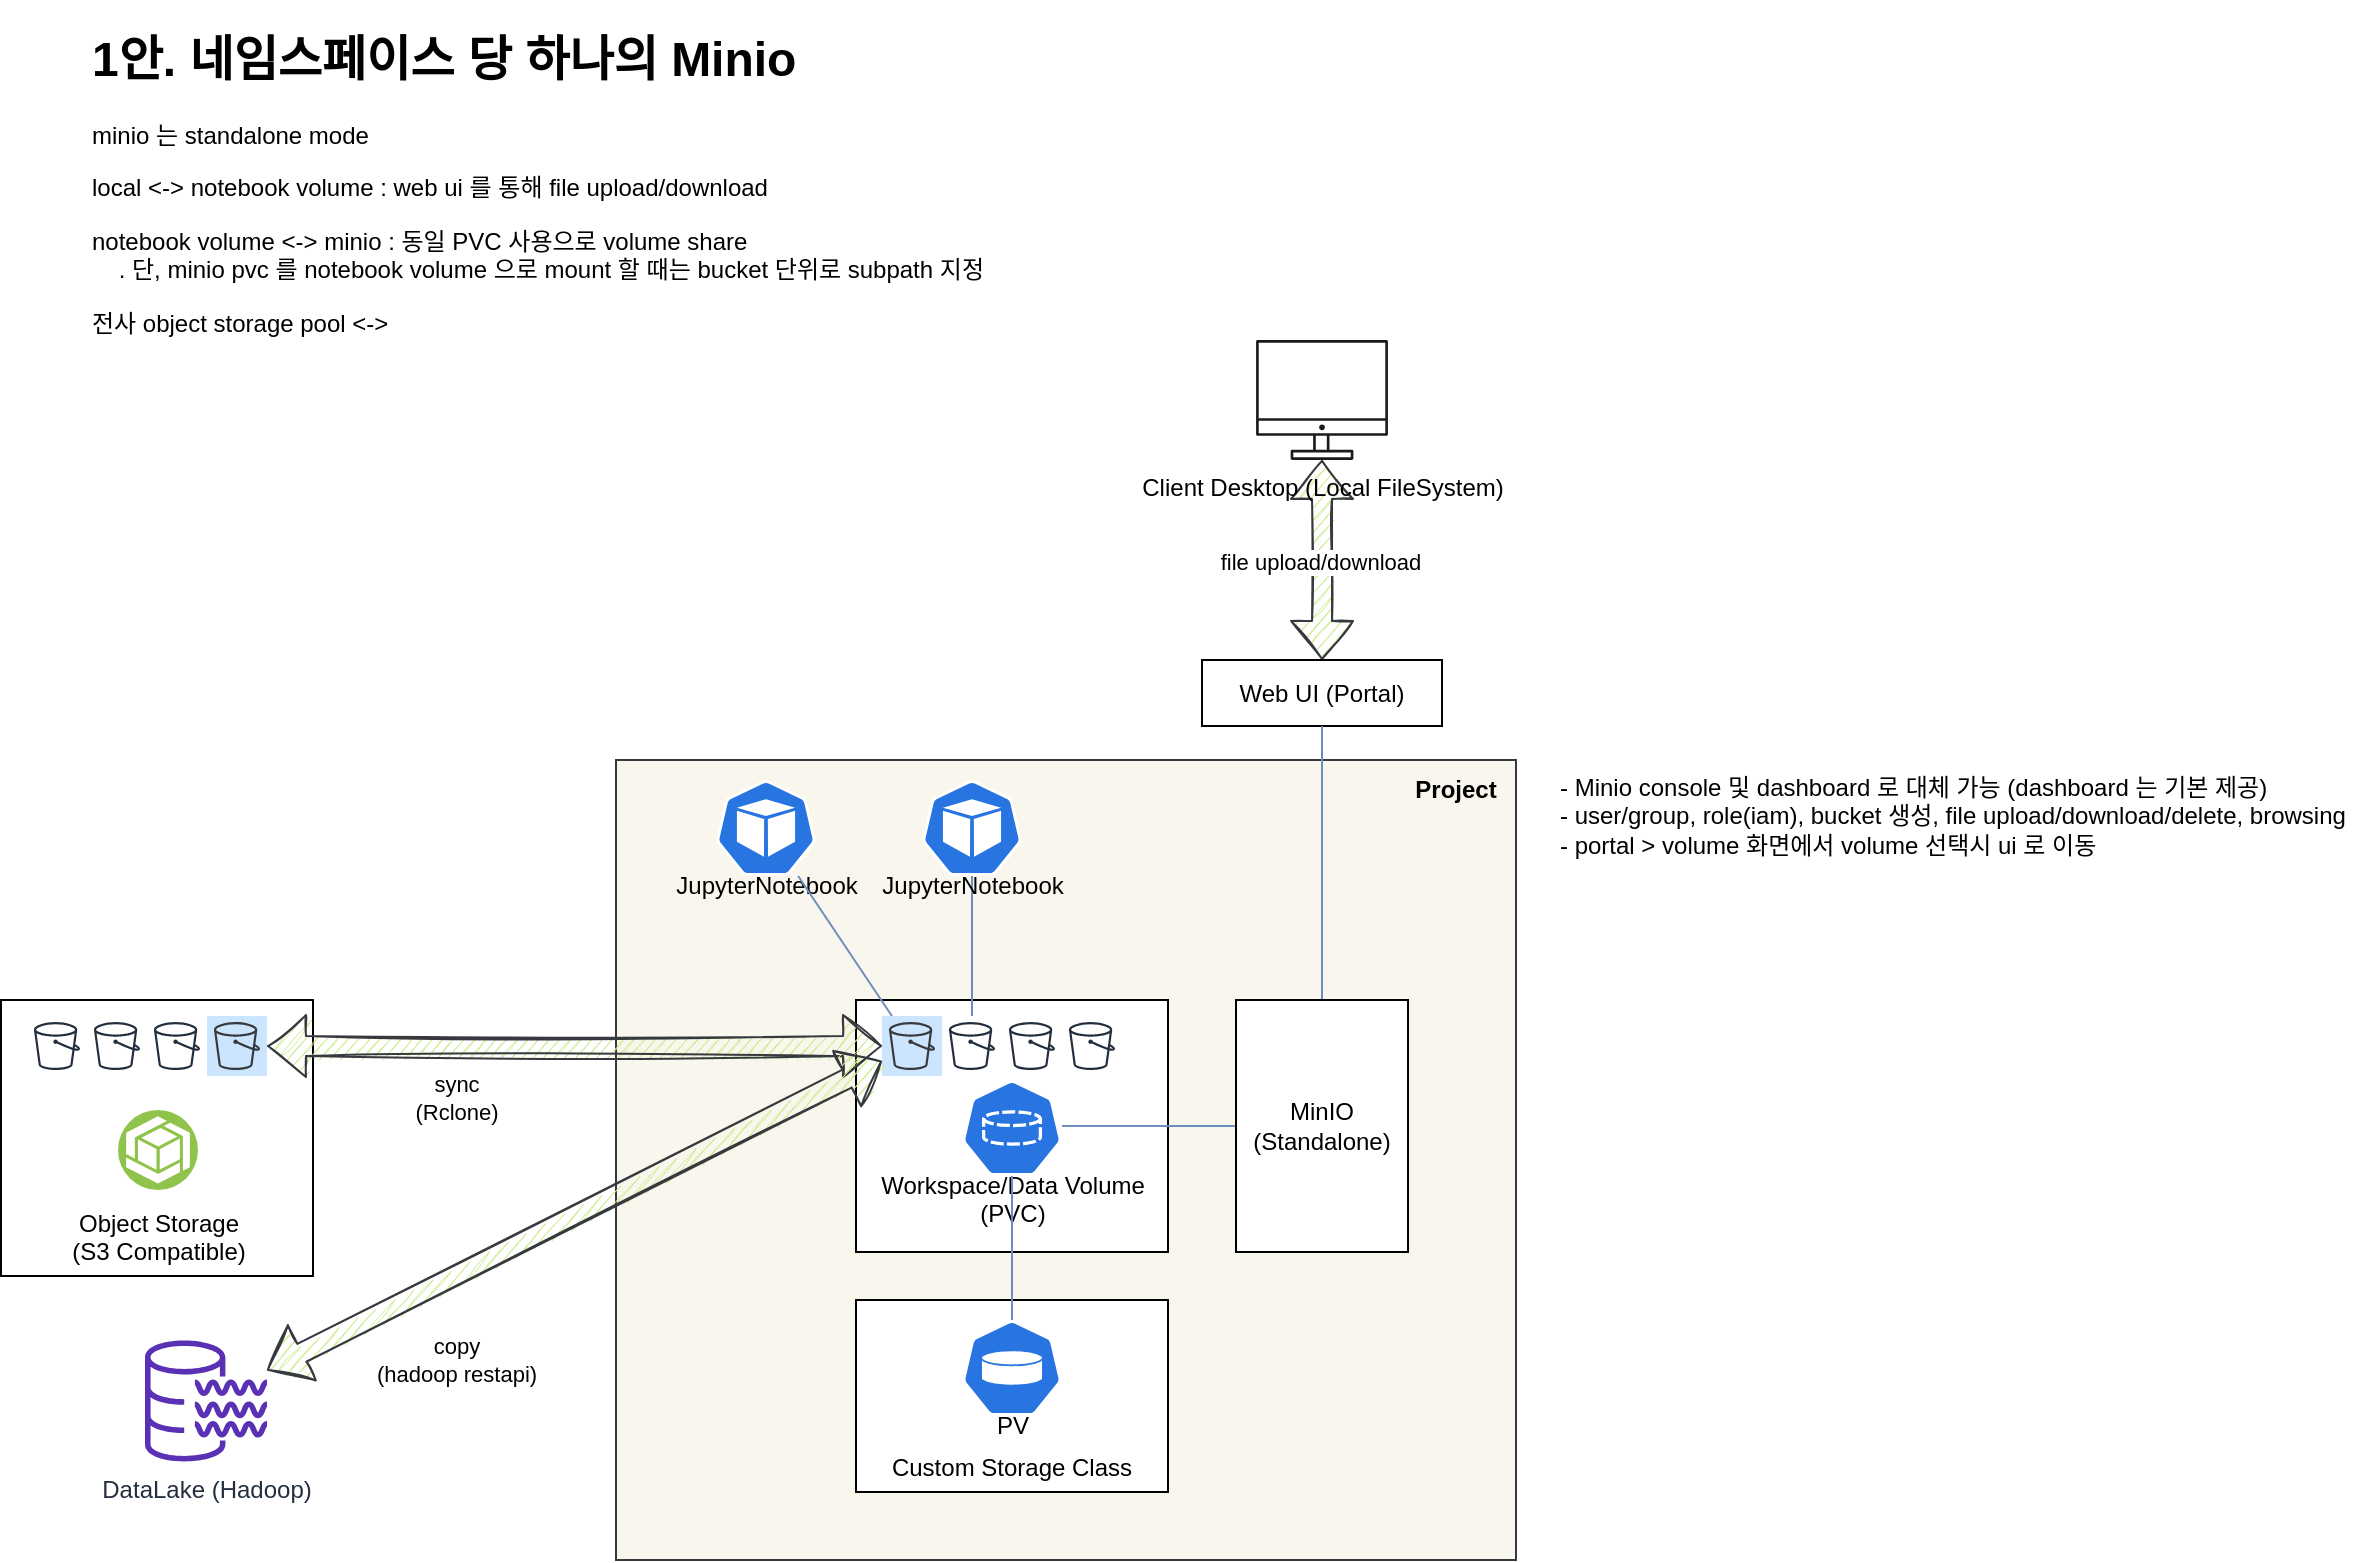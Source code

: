 <mxfile version="14.2.9" type="device" pages="2"><diagram id="72O5BAVWg4J_P0gscXwZ" name="Page-1"><mxGraphModel dx="2758" dy="2360" grid="1" gridSize="10" guides="1" tooltips="1" connect="1" arrows="1" fold="1" page="1" pageScale="1" pageWidth="827" pageHeight="1169" math="0" shadow="0"><root><mxCell id="0"/><mxCell id="1" parent="0"/><mxCell id="1QhiEEfuWFeFgAtiuGsi-1" value="" style="rounded=0;whiteSpace=wrap;html=1;" vertex="1" parent="1"><mxGeometry x="-227.5" y="200" width="156" height="138" as="geometry"/></mxCell><mxCell id="BGv3JkkV_JPUfthGqIow-67" value="" style="rounded=0;whiteSpace=wrap;html=1;labelBackgroundColor=#FFFFFF;sketch=0;fillColor=#f9f7ed;strokeColor=#36393d;" vertex="1" parent="1"><mxGeometry x="80" y="80" width="450" height="400" as="geometry"/></mxCell><mxCell id="BGv3JkkV_JPUfthGqIow-47" value="" style="rounded=0;whiteSpace=wrap;html=1;" vertex="1" parent="1"><mxGeometry x="200" y="200" width="156" height="126" as="geometry"/></mxCell><mxCell id="BGv3JkkV_JPUfthGqIow-38" value="" style="shape=flexArrow;endArrow=classic;startArrow=classic;html=1;sketch=1;fillColor=#cdeb8b;strokeColor=#36393d;entryX=0.5;entryY=0;entryDx=0;entryDy=0;" edge="1" parent="1" source="BGv3JkkV_JPUfthGqIow-24" target="BGv3JkkV_JPUfthGqIow-37"><mxGeometry width="50" height="50" relative="1" as="geometry"><mxPoint x="433.996" y="19.957" as="sourcePoint"/><mxPoint x="434" y="141" as="targetPoint"/></mxGeometry></mxCell><mxCell id="BGv3JkkV_JPUfthGqIow-39" value="file upload/download" style="edgeLabel;html=1;align=center;verticalAlign=middle;resizable=0;points=[];" vertex="1" connectable="0" parent="BGv3JkkV_JPUfthGqIow-38"><mxGeometry x="0.311" y="2" relative="1" as="geometry"><mxPoint x="-3" y="-14.96" as="offset"/></mxGeometry></mxCell><mxCell id="BGv3JkkV_JPUfthGqIow-16" value="&lt;br&gt;&lt;br&gt;&lt;br&gt;&lt;br&gt;&lt;br&gt;Custom Storage Class" style="rounded=0;whiteSpace=wrap;html=1;" vertex="1" parent="1"><mxGeometry x="200" y="350" width="156" height="96" as="geometry"/></mxCell><mxCell id="BGv3JkkV_JPUfthGqIow-1" value="&lt;br&gt;&lt;br&gt;&lt;br&gt;&lt;br&gt;&lt;br&gt;Workspace/Data Volume&lt;br&gt;(PVC)" style="html=1;dashed=0;whitespace=wrap;fillColor=#2875E2;strokeColor=#ffffff;points=[[0.005,0.63,0],[0.1,0.2,0],[0.9,0.2,0],[0.5,0,0],[0.995,0.63,0],[0.72,0.99,0],[0.5,1,0],[0.28,0.99,0]];shape=mxgraph.kubernetes.icon;prIcon=pvc" vertex="1" parent="1"><mxGeometry x="253" y="240" width="50" height="48" as="geometry"/></mxCell><mxCell id="BGv3JkkV_JPUfthGqIow-2" value="&lt;br&gt;&lt;br&gt;&lt;br&gt;&lt;br&gt;PV" style="html=1;dashed=0;whitespace=wrap;fillColor=#2875E2;strokeColor=#ffffff;points=[[0.005,0.63,0],[0.1,0.2,0],[0.9,0.2,0],[0.5,0,0],[0.995,0.63,0],[0.72,0.99,0],[0.5,1,0],[0.28,0.99,0]];shape=mxgraph.kubernetes.icon;prIcon=pv" vertex="1" parent="1"><mxGeometry x="253" y="360" width="50" height="48" as="geometry"/></mxCell><mxCell id="BGv3JkkV_JPUfthGqIow-3" value="&lt;br&gt;&lt;br&gt;&lt;br&gt;&lt;br&gt;JupyterNotebook" style="html=1;dashed=0;whitespace=wrap;fillColor=#2875E2;strokeColor=#ffffff;points=[[0.005,0.63,0],[0.1,0.2,0],[0.9,0.2,0],[0.5,0,0],[0.995,0.63,0],[0.72,0.99,0],[0.5,1,0],[0.28,0.99,0]];shape=mxgraph.kubernetes.icon;prIcon=pod" vertex="1" parent="1"><mxGeometry x="130" y="90" width="50" height="48" as="geometry"/></mxCell><mxCell id="BGv3JkkV_JPUfthGqIow-19" value="" style="endArrow=none;html=1;fillColor=#dae8fc;strokeColor=#6c8ebf;" edge="1" parent="1" source="BGv3JkkV_JPUfthGqIow-3" target="BGv3JkkV_JPUfthGqIow-45"><mxGeometry width="50" height="50" relative="1" as="geometry"><mxPoint x="315" y="228" as="sourcePoint"/><mxPoint x="150" y="210" as="targetPoint"/></mxGeometry></mxCell><mxCell id="BGv3JkkV_JPUfthGqIow-20" value="" style="endArrow=none;html=1;fillColor=#dae8fc;strokeColor=#6c8ebf;" edge="1" parent="1" source="BGv3JkkV_JPUfthGqIow-1" target="BGv3JkkV_JPUfthGqIow-2"><mxGeometry width="50" height="50" relative="1" as="geometry"><mxPoint x="278" y="338" as="sourcePoint"/><mxPoint x="278" y="359" as="targetPoint"/></mxGeometry></mxCell><mxCell id="BGv3JkkV_JPUfthGqIow-22" style="rounded=0;orthogonalLoop=1;jettySize=auto;html=1;endArrow=none;fillColor=#dae8fc;strokeColor=#6c8ebf;edgeStyle=orthogonalEdgeStyle;" edge="1" parent="1" source="BGv3JkkV_JPUfthGqIow-41" target="BGv3JkkV_JPUfthGqIow-1"><mxGeometry relative="1" as="geometry"><mxPoint x="480" y="230" as="sourcePoint"/><Array as="points"><mxPoint x="430" y="264"/></Array></mxGeometry></mxCell><mxCell id="BGv3JkkV_JPUfthGqIow-28" value="&lt;h1&gt;1안. 네임스페이스 당 하나의 Minio&lt;/h1&gt;&lt;p&gt;minio 는 standalone mode&lt;/p&gt;&lt;p&gt;local &amp;lt;-&amp;gt; notebook volume : web ui 를 통해 file upload/download&lt;br&gt;&lt;/p&gt;&lt;p&gt;notebook volume &amp;lt;-&amp;gt; minio : 동일 PVC 사용으로 volume share&lt;br&gt;&amp;nbsp; &amp;nbsp; . 단, minio pvc 를 notebook volume 으로 mount 할 때는 bucket 단위로 subpath 지정&lt;/p&gt;&lt;p&gt;전사 object storage pool &amp;lt;-&amp;gt;&amp;nbsp;&lt;/p&gt;" style="text;html=1;strokeColor=none;fillColor=none;spacing=5;spacingTop=-20;whiteSpace=wrap;overflow=hidden;rounded=0;sketch=0;" vertex="1" parent="1"><mxGeometry x="-187" y="-290" width="470" height="220" as="geometry"/></mxCell><mxCell id="BGv3JkkV_JPUfthGqIow-37" value="Web UI (Portal)" style="rounded=0;whiteSpace=wrap;html=1;fillColor=#ffffff;" vertex="1" parent="1"><mxGeometry x="373.01" y="30" width="120" height="33" as="geometry"/></mxCell><mxCell id="BGv3JkkV_JPUfthGqIow-43" style="edgeStyle=none;rounded=1;orthogonalLoop=1;jettySize=auto;html=1;strokeColor=#6c8ebf;fillColor=#dae8fc;endArrow=none;" edge="1" parent="1" source="BGv3JkkV_JPUfthGqIow-41" target="BGv3JkkV_JPUfthGqIow-37"><mxGeometry relative="1" as="geometry"/></mxCell><mxCell id="BGv3JkkV_JPUfthGqIow-41" value="MinIO&lt;br&gt;(Standalone)" style="rounded=0;whiteSpace=wrap;html=1;fillColor=#ffffff;" vertex="1" parent="1"><mxGeometry x="390" y="200" width="86.01" height="126" as="geometry"/></mxCell><mxCell id="BGv3JkkV_JPUfthGqIow-44" value="&lt;span style=&quot;color: rgb(0 , 0 , 0) ; font-family: &amp;#34;helvetica&amp;#34; ; font-size: 12px ; font-style: normal ; font-weight: 400 ; letter-spacing: normal ; text-align: center ; text-indent: 0px ; text-transform: none ; word-spacing: 0px ; display: inline ; float: none&quot;&gt;- Minio console 및 dashboard 로 대체 가능 (dashboard 는 기본 제공)&lt;br&gt;- user/group, role(iam), bucket 생성, file upload/download/delete, browsing&lt;br&gt;- portal &amp;gt; volume 화면에서 volume 선택시 ui 로 이동&lt;br&gt;&lt;/span&gt;" style="text;whiteSpace=wrap;html=1;labelBackgroundColor=none;" vertex="1" parent="1"><mxGeometry x="550" y="80" width="400" height="30" as="geometry"/></mxCell><mxCell id="BGv3JkkV_JPUfthGqIow-24" value="Client Desktop (Local FileSystem)" style="outlineConnect=0;strokeColor=#36393d;dashed=0;verticalLabelPosition=bottom;verticalAlign=top;align=center;html=1;fontSize=12;fontStyle=0;aspect=fixed;shape=mxgraph.aws4.illustration_desktop;pointerEvents=1;sketch=0;fillColor=#1A1A1A;" vertex="1" parent="1"><mxGeometry x="400.04" y="-130" width="65.93" height="60" as="geometry"/></mxCell><mxCell id="BGv3JkkV_JPUfthGqIow-45" value="" style="outlineConnect=0;strokeColor=#36393d;fillColor=#cce5ff;dashed=0;verticalLabelPosition=bottom;verticalAlign=top;align=center;html=1;fontSize=12;fontStyle=0;aspect=fixed;shape=mxgraph.aws4.resourceIcon;resIcon=mxgraph.aws4.bucket;labelBackgroundColor=#FFFFFF;sketch=0;" vertex="1" parent="1"><mxGeometry x="213" y="208" width="30" height="30" as="geometry"/></mxCell><mxCell id="BGv3JkkV_JPUfthGqIow-48" value="" style="outlineConnect=0;fontColor=#232F3E;gradientColor=none;strokeColor=#232F3E;fillColor=#ffffff;dashed=0;verticalLabelPosition=bottom;verticalAlign=top;align=center;html=1;fontSize=12;fontStyle=0;aspect=fixed;shape=mxgraph.aws4.resourceIcon;resIcon=mxgraph.aws4.bucket;labelBackgroundColor=#FFFFFF;sketch=0;" vertex="1" parent="1"><mxGeometry x="243" y="208" width="30" height="30" as="geometry"/></mxCell><mxCell id="BGv3JkkV_JPUfthGqIow-49" value="" style="outlineConnect=0;fontColor=#232F3E;gradientColor=none;strokeColor=#232F3E;fillColor=#ffffff;dashed=0;verticalLabelPosition=bottom;verticalAlign=top;align=center;html=1;fontSize=12;fontStyle=0;aspect=fixed;shape=mxgraph.aws4.resourceIcon;resIcon=mxgraph.aws4.bucket;labelBackgroundColor=#FFFFFF;sketch=0;" vertex="1" parent="1"><mxGeometry x="273" y="208" width="30" height="30" as="geometry"/></mxCell><mxCell id="BGv3JkkV_JPUfthGqIow-50" value="" style="outlineConnect=0;fontColor=#232F3E;gradientColor=none;strokeColor=#232F3E;fillColor=#ffffff;dashed=0;verticalLabelPosition=bottom;verticalAlign=top;align=center;html=1;fontSize=12;fontStyle=0;aspect=fixed;shape=mxgraph.aws4.resourceIcon;resIcon=mxgraph.aws4.bucket;labelBackgroundColor=#FFFFFF;sketch=0;" vertex="1" parent="1"><mxGeometry x="303" y="208" width="30" height="30" as="geometry"/></mxCell><mxCell id="BGv3JkkV_JPUfthGqIow-52" style="edgeStyle=orthogonalEdgeStyle;rounded=0;orthogonalLoop=1;jettySize=auto;html=1;strokeColor=#6c8ebf;fillColor=#dae8fc;endArrow=none;" edge="1" parent="1" source="BGv3JkkV_JPUfthGqIow-51" target="BGv3JkkV_JPUfthGqIow-48"><mxGeometry relative="1" as="geometry"/></mxCell><mxCell id="BGv3JkkV_JPUfthGqIow-51" value="&lt;br&gt;&lt;br&gt;&lt;br&gt;&lt;br&gt;JupyterNotebook" style="html=1;dashed=0;whitespace=wrap;fillColor=#2875E2;strokeColor=#ffffff;points=[[0.005,0.63,0],[0.1,0.2,0],[0.9,0.2,0],[0.5,0,0],[0.995,0.63,0],[0.72,0.99,0],[0.5,1,0],[0.28,0.99,0]];shape=mxgraph.kubernetes.icon;prIcon=pod" vertex="1" parent="1"><mxGeometry x="233" y="90" width="50" height="48" as="geometry"/></mxCell><mxCell id="BGv3JkkV_JPUfthGqIow-61" value="sync&lt;br&gt;(Rclone)" style="shape=flexArrow;endArrow=classic;startArrow=classic;html=1;strokeColor=#36393d;fillColor=#cdeb8b;sketch=1;" edge="1" parent="1" source="1QhiEEfuWFeFgAtiuGsi-6" target="BGv3JkkV_JPUfthGqIow-45"><mxGeometry x="-0.386" y="-26" width="50" height="50" relative="1" as="geometry"><mxPoint x="-44.577" y="394.268" as="sourcePoint"/><mxPoint x="-99.289" y="525" as="targetPoint"/><mxPoint as="offset"/></mxGeometry></mxCell><mxCell id="BGv3JkkV_JPUfthGqIow-63" value="DataLake (Hadoop)" style="outlineConnect=0;fontColor=#232F3E;gradientColor=none;fillColor=#5A30B5;strokeColor=none;dashed=0;verticalLabelPosition=bottom;verticalAlign=top;align=center;html=1;fontSize=12;fontStyle=0;aspect=fixed;pointerEvents=1;shape=mxgraph.aws4.data_lake_resource_icon;labelBackgroundColor=#FFFFFF;sketch=0;" vertex="1" parent="1"><mxGeometry x="-155.5" y="370" width="61" height="61" as="geometry"/></mxCell><mxCell id="BGv3JkkV_JPUfthGqIow-65" value="copy&lt;br&gt;(hadoop restapi)" style="shape=flexArrow;endArrow=classic;startArrow=classic;html=1;strokeColor=#36393d;fillColor=#cdeb8b;sketch=1;" edge="1" parent="1" source="BGv3JkkV_JPUfthGqIow-63" target="BGv3JkkV_JPUfthGqIow-45"><mxGeometry x="-0.496" y="-38" width="50" height="50" relative="1" as="geometry"><mxPoint x="-100" y="47.26" as="sourcePoint"/><mxPoint x="120.25" y="-80.0" as="targetPoint"/><mxPoint as="offset"/></mxGeometry></mxCell><mxCell id="1QhiEEfuWFeFgAtiuGsi-3" value="" style="outlineConnect=0;fontColor=#232F3E;gradientColor=none;strokeColor=#232F3E;fillColor=#ffffff;dashed=0;verticalLabelPosition=bottom;verticalAlign=top;align=center;html=1;fontSize=12;fontStyle=0;aspect=fixed;shape=mxgraph.aws4.resourceIcon;resIcon=mxgraph.aws4.bucket;labelBackgroundColor=#FFFFFF;sketch=0;" vertex="1" parent="1"><mxGeometry x="-214.5" y="208" width="30" height="30" as="geometry"/></mxCell><mxCell id="1QhiEEfuWFeFgAtiuGsi-4" value="" style="outlineConnect=0;fontColor=#232F3E;gradientColor=none;strokeColor=#232F3E;fillColor=#ffffff;dashed=0;verticalLabelPosition=bottom;verticalAlign=top;align=center;html=1;fontSize=12;fontStyle=0;aspect=fixed;shape=mxgraph.aws4.resourceIcon;resIcon=mxgraph.aws4.bucket;labelBackgroundColor=#FFFFFF;sketch=0;" vertex="1" parent="1"><mxGeometry x="-184.5" y="208" width="30" height="30" as="geometry"/></mxCell><mxCell id="1QhiEEfuWFeFgAtiuGsi-5" value="" style="outlineConnect=0;fontColor=#232F3E;gradientColor=none;strokeColor=#232F3E;fillColor=#ffffff;dashed=0;verticalLabelPosition=bottom;verticalAlign=top;align=center;html=1;fontSize=12;fontStyle=0;aspect=fixed;shape=mxgraph.aws4.resourceIcon;resIcon=mxgraph.aws4.bucket;labelBackgroundColor=#FFFFFF;sketch=0;" vertex="1" parent="1"><mxGeometry x="-154.5" y="208" width="30" height="30" as="geometry"/></mxCell><mxCell id="1QhiEEfuWFeFgAtiuGsi-6" value="" style="outlineConnect=0;strokeColor=#36393d;fillColor=#cce5ff;dashed=0;verticalLabelPosition=bottom;verticalAlign=top;align=center;html=1;fontSize=12;fontStyle=0;aspect=fixed;shape=mxgraph.aws4.resourceIcon;resIcon=mxgraph.aws4.bucket;labelBackgroundColor=#FFFFFF;sketch=0;" vertex="1" parent="1"><mxGeometry x="-124.5" y="208" width="30" height="30" as="geometry"/></mxCell><mxCell id="1QhiEEfuWFeFgAtiuGsi-7" value="&lt;font color=&quot;#000000&quot;&gt;Object Storage &lt;br&gt;(S3 Compatible)&lt;/font&gt;" style="aspect=fixed;perimeter=ellipsePerimeter;html=1;align=center;shadow=0;dashed=0;fontColor=#4277BB;labelBackgroundColor=#ffffff;fontSize=12;spacingTop=3;image;image=img/lib/ibm/vpc/ObjectStorage.svg;sketch=0;fillColor=none;" vertex="1" parent="1"><mxGeometry x="-169" y="255" width="40" height="40" as="geometry"/></mxCell><mxCell id="1QhiEEfuWFeFgAtiuGsi-8" value="Project" style="text;html=1;strokeColor=none;fillColor=none;align=center;verticalAlign=middle;whiteSpace=wrap;rounded=0;labelBackgroundColor=none;sketch=0;fontStyle=1" vertex="1" parent="1"><mxGeometry x="480" y="85" width="40" height="20" as="geometry"/></mxCell></root></mxGraphModel></diagram><diagram name="Copy of Page-1" id="e9S9CZHs3hEerQmpwatX"><mxGraphModel dx="2179" dy="2003" grid="1" gridSize="10" guides="1" tooltips="1" connect="1" arrows="1" fold="1" page="1" pageScale="1" pageWidth="827" pageHeight="1169" math="0" shadow="0"><root><mxCell id="xAJgs_KVZ-zLpkx3NVZr-0"/><mxCell id="xAJgs_KVZ-zLpkx3NVZr-1" parent="xAJgs_KVZ-zLpkx3NVZr-0"/><mxCell id="xAJgs_KVZ-zLpkx3NVZr-2" value="" style="rounded=0;whiteSpace=wrap;html=1;labelBackgroundColor=#FFFFFF;sketch=0;fillColor=#f9f7ed;strokeColor=#36393d;" vertex="1" parent="xAJgs_KVZ-zLpkx3NVZr-1"><mxGeometry x="80" y="50" width="450" height="430" as="geometry"/></mxCell><mxCell id="xAJgs_KVZ-zLpkx3NVZr-3" value="" style="rounded=0;whiteSpace=wrap;html=1;" vertex="1" parent="xAJgs_KVZ-zLpkx3NVZr-1"><mxGeometry x="200" y="200" width="156" height="126" as="geometry"/></mxCell><mxCell id="xAJgs_KVZ-zLpkx3NVZr-4" value="" style="shape=flexArrow;endArrow=classic;startArrow=classic;html=1;sketch=1;fillColor=#cdeb8b;strokeColor=#36393d;entryX=0.5;entryY=0;entryDx=0;entryDy=0;" edge="1" parent="xAJgs_KVZ-zLpkx3NVZr-1" source="xAJgs_KVZ-zLpkx3NVZr-18" target="xAJgs_KVZ-zLpkx3NVZr-14"><mxGeometry width="50" height="50" relative="1" as="geometry"><mxPoint x="433.996" y="19.957" as="sourcePoint"/><mxPoint x="434" y="141" as="targetPoint"/></mxGeometry></mxCell><mxCell id="xAJgs_KVZ-zLpkx3NVZr-5" value="file upload/download" style="edgeLabel;html=1;align=center;verticalAlign=middle;resizable=0;points=[];" vertex="1" connectable="0" parent="xAJgs_KVZ-zLpkx3NVZr-4"><mxGeometry x="0.311" y="2" relative="1" as="geometry"><mxPoint x="-3" y="-14.96" as="offset"/></mxGeometry></mxCell><mxCell id="xAJgs_KVZ-zLpkx3NVZr-6" value="&lt;br&gt;&lt;br&gt;&lt;br&gt;&lt;br&gt;&lt;br&gt;Storage Class" style="rounded=0;whiteSpace=wrap;html=1;" vertex="1" parent="xAJgs_KVZ-zLpkx3NVZr-1"><mxGeometry x="200" y="350" width="156" height="96" as="geometry"/></mxCell><mxCell id="xAJgs_KVZ-zLpkx3NVZr-7" value="&lt;br&gt;&lt;br&gt;&lt;br&gt;&lt;br&gt;&lt;br&gt;Workspace/Data Volume&lt;br&gt;(PVC)" style="html=1;dashed=0;whitespace=wrap;fillColor=#2875E2;strokeColor=#ffffff;points=[[0.005,0.63,0],[0.1,0.2,0],[0.9,0.2,0],[0.5,0,0],[0.995,0.63,0],[0.72,0.99,0],[0.5,1,0],[0.28,0.99,0]];shape=mxgraph.kubernetes.icon;prIcon=pvc" vertex="1" parent="xAJgs_KVZ-zLpkx3NVZr-1"><mxGeometry x="253" y="240" width="50" height="48" as="geometry"/></mxCell><mxCell id="xAJgs_KVZ-zLpkx3NVZr-8" value="&lt;br&gt;&lt;br&gt;&lt;br&gt;&lt;br&gt;PV" style="html=1;dashed=0;whitespace=wrap;fillColor=#2875E2;strokeColor=#ffffff;points=[[0.005,0.63,0],[0.1,0.2,0],[0.9,0.2,0],[0.5,0,0],[0.995,0.63,0],[0.72,0.99,0],[0.5,1,0],[0.28,0.99,0]];shape=mxgraph.kubernetes.icon;prIcon=pv" vertex="1" parent="xAJgs_KVZ-zLpkx3NVZr-1"><mxGeometry x="253" y="360" width="50" height="48" as="geometry"/></mxCell><mxCell id="xAJgs_KVZ-zLpkx3NVZr-9" value="&lt;br&gt;&lt;br&gt;&lt;br&gt;&lt;br&gt;JupyterNotebook" style="html=1;dashed=0;whitespace=wrap;fillColor=#2875E2;strokeColor=#ffffff;points=[[0.005,0.63,0],[0.1,0.2,0],[0.9,0.2,0],[0.5,0,0],[0.995,0.63,0],[0.72,0.99,0],[0.5,1,0],[0.28,0.99,0]];shape=mxgraph.kubernetes.icon;prIcon=pod" vertex="1" parent="xAJgs_KVZ-zLpkx3NVZr-1"><mxGeometry x="130" y="72.5" width="50" height="48" as="geometry"/></mxCell><mxCell id="xAJgs_KVZ-zLpkx3NVZr-10" value="" style="endArrow=none;html=1;fillColor=#dae8fc;strokeColor=#6c8ebf;" edge="1" parent="xAJgs_KVZ-zLpkx3NVZr-1" source="xAJgs_KVZ-zLpkx3NVZr-9" target="xAJgs_KVZ-zLpkx3NVZr-19"><mxGeometry width="50" height="50" relative="1" as="geometry"><mxPoint x="315" y="228" as="sourcePoint"/><mxPoint x="150" y="210" as="targetPoint"/></mxGeometry></mxCell><mxCell id="xAJgs_KVZ-zLpkx3NVZr-11" value="" style="endArrow=none;html=1;fillColor=#dae8fc;strokeColor=#6c8ebf;" edge="1" parent="xAJgs_KVZ-zLpkx3NVZr-1" source="xAJgs_KVZ-zLpkx3NVZr-7" target="xAJgs_KVZ-zLpkx3NVZr-8"><mxGeometry width="50" height="50" relative="1" as="geometry"><mxPoint x="278" y="338" as="sourcePoint"/><mxPoint x="278" y="359" as="targetPoint"/></mxGeometry></mxCell><mxCell id="xAJgs_KVZ-zLpkx3NVZr-12" style="rounded=0;orthogonalLoop=1;jettySize=auto;html=1;endArrow=none;fillColor=#dae8fc;strokeColor=#6c8ebf;edgeStyle=orthogonalEdgeStyle;" edge="1" parent="xAJgs_KVZ-zLpkx3NVZr-1" source="xAJgs_KVZ-zLpkx3NVZr-16" target="xAJgs_KVZ-zLpkx3NVZr-7"><mxGeometry relative="1" as="geometry"><mxPoint x="480" y="230" as="sourcePoint"/><Array as="points"><mxPoint x="430" y="264"/></Array></mxGeometry></mxCell><mxCell id="xAJgs_KVZ-zLpkx3NVZr-13" value="&lt;h1&gt;1안. 네임스페이스 당 하나의 Minio&lt;/h1&gt;&lt;p&gt;minio 는 standalone mode&lt;/p&gt;&lt;p&gt;local &amp;lt;-&amp;gt; notebook volume : web ui 를 통해 file upload/download&lt;br&gt;&lt;/p&gt;&lt;p&gt;notebook volume &amp;lt;-&amp;gt; minio : 동일 PVC 사용으로 volume share&lt;br&gt;&amp;nbsp; &amp;nbsp; . 단, minio pvc 를 notebook volume 으로 mount 할 때는 bucket 단위로 subpath 지정&lt;/p&gt;&lt;p&gt;전사 object storage pool &amp;lt;-&amp;gt;&amp;nbsp;&lt;/p&gt;" style="text;html=1;strokeColor=none;fillColor=none;spacing=5;spacingTop=-20;whiteSpace=wrap;overflow=hidden;rounded=0;sketch=0;" vertex="1" parent="xAJgs_KVZ-zLpkx3NVZr-1"><mxGeometry x="-187" y="-290" width="470" height="220" as="geometry"/></mxCell><mxCell id="xAJgs_KVZ-zLpkx3NVZr-14" value="Web UI (Portal)" style="rounded=0;whiteSpace=wrap;html=1;fillColor=#ffffff;" vertex="1" parent="xAJgs_KVZ-zLpkx3NVZr-1"><mxGeometry x="374" y="80" width="120" height="33" as="geometry"/></mxCell><mxCell id="xAJgs_KVZ-zLpkx3NVZr-15" style="edgeStyle=none;rounded=1;orthogonalLoop=1;jettySize=auto;html=1;strokeColor=#6c8ebf;fillColor=#dae8fc;endArrow=none;" edge="1" parent="xAJgs_KVZ-zLpkx3NVZr-1" source="xAJgs_KVZ-zLpkx3NVZr-16" target="xAJgs_KVZ-zLpkx3NVZr-14"><mxGeometry relative="1" as="geometry"/></mxCell><mxCell id="xAJgs_KVZ-zLpkx3NVZr-16" value="MinIO&lt;br&gt;(Standalone)" style="rounded=0;whiteSpace=wrap;html=1;fillColor=#ffffff;" vertex="1" parent="xAJgs_KVZ-zLpkx3NVZr-1"><mxGeometry x="374" y="140" width="120" height="33" as="geometry"/></mxCell><mxCell id="xAJgs_KVZ-zLpkx3NVZr-17" value="&lt;span style=&quot;color: rgb(0 , 0 , 0) ; font-family: &amp;#34;helvetica&amp;#34; ; font-size: 12px ; font-style: normal ; font-weight: 400 ; letter-spacing: normal ; text-align: center ; text-indent: 0px ; text-transform: none ; word-spacing: 0px ; display: inline ; float: none&quot;&gt;- Minio console 및 dashboard 로 대체 가능 (dashboard 는 기본 제공)&lt;br&gt;- user/group, role(iam), bucket 생성, file upload/download/delete, browsing&lt;br&gt;- portal &amp;gt; volume 화면에서 volume 선택시 ui 로 이동&lt;br&gt;&lt;/span&gt;" style="text;whiteSpace=wrap;html=1;labelBackgroundColor=none;" vertex="1" parent="xAJgs_KVZ-zLpkx3NVZr-1"><mxGeometry x="550" y="80" width="400" height="30" as="geometry"/></mxCell><mxCell id="xAJgs_KVZ-zLpkx3NVZr-18" value="Client Desktop (Local FileSystem)" style="outlineConnect=0;strokeColor=#36393d;dashed=0;verticalLabelPosition=bottom;verticalAlign=top;align=center;html=1;fontSize=12;fontStyle=0;aspect=fixed;shape=mxgraph.aws4.illustration_desktop;pointerEvents=1;sketch=0;fillColor=#1A1A1A;" vertex="1" parent="xAJgs_KVZ-zLpkx3NVZr-1"><mxGeometry x="401.03" y="-80" width="65.93" height="60" as="geometry"/></mxCell><mxCell id="xAJgs_KVZ-zLpkx3NVZr-19" value="" style="outlineConnect=0;fontColor=#232F3E;gradientColor=none;strokeColor=#232F3E;fillColor=#ffffff;dashed=0;verticalLabelPosition=bottom;verticalAlign=top;align=center;html=1;fontSize=12;fontStyle=0;aspect=fixed;shape=mxgraph.aws4.resourceIcon;resIcon=mxgraph.aws4.bucket;labelBackgroundColor=#FFFFFF;sketch=0;" vertex="1" parent="xAJgs_KVZ-zLpkx3NVZr-1"><mxGeometry x="213" y="208" width="30" height="30" as="geometry"/></mxCell><mxCell id="xAJgs_KVZ-zLpkx3NVZr-20" value="" style="outlineConnect=0;fontColor=#232F3E;gradientColor=none;strokeColor=#232F3E;fillColor=#ffffff;dashed=0;verticalLabelPosition=bottom;verticalAlign=top;align=center;html=1;fontSize=12;fontStyle=0;aspect=fixed;shape=mxgraph.aws4.resourceIcon;resIcon=mxgraph.aws4.bucket;labelBackgroundColor=#FFFFFF;sketch=0;" vertex="1" parent="xAJgs_KVZ-zLpkx3NVZr-1"><mxGeometry x="243" y="208" width="30" height="30" as="geometry"/></mxCell><mxCell id="xAJgs_KVZ-zLpkx3NVZr-21" value="" style="outlineConnect=0;fontColor=#232F3E;gradientColor=none;strokeColor=#232F3E;fillColor=#ffffff;dashed=0;verticalLabelPosition=bottom;verticalAlign=top;align=center;html=1;fontSize=12;fontStyle=0;aspect=fixed;shape=mxgraph.aws4.resourceIcon;resIcon=mxgraph.aws4.bucket;labelBackgroundColor=#FFFFFF;sketch=0;" vertex="1" parent="xAJgs_KVZ-zLpkx3NVZr-1"><mxGeometry x="273" y="208" width="30" height="30" as="geometry"/></mxCell><mxCell id="xAJgs_KVZ-zLpkx3NVZr-22" value="" style="outlineConnect=0;fontColor=#232F3E;gradientColor=none;strokeColor=#232F3E;fillColor=#ffffff;dashed=0;verticalLabelPosition=bottom;verticalAlign=top;align=center;html=1;fontSize=12;fontStyle=0;aspect=fixed;shape=mxgraph.aws4.resourceIcon;resIcon=mxgraph.aws4.bucket;labelBackgroundColor=#FFFFFF;sketch=0;" vertex="1" parent="xAJgs_KVZ-zLpkx3NVZr-1"><mxGeometry x="303" y="208" width="30" height="30" as="geometry"/></mxCell><mxCell id="xAJgs_KVZ-zLpkx3NVZr-23" style="edgeStyle=orthogonalEdgeStyle;rounded=0;orthogonalLoop=1;jettySize=auto;html=1;strokeColor=#6c8ebf;fillColor=#dae8fc;endArrow=none;" edge="1" parent="xAJgs_KVZ-zLpkx3NVZr-1" source="xAJgs_KVZ-zLpkx3NVZr-24" target="xAJgs_KVZ-zLpkx3NVZr-20"><mxGeometry relative="1" as="geometry"/></mxCell><mxCell id="xAJgs_KVZ-zLpkx3NVZr-24" value="&lt;br&gt;&lt;br&gt;&lt;br&gt;&lt;br&gt;JupyterNotebook" style="html=1;dashed=0;whitespace=wrap;fillColor=#2875E2;strokeColor=#ffffff;points=[[0.005,0.63,0],[0.1,0.2,0],[0.9,0.2,0],[0.5,0,0],[0.995,0.63,0],[0.72,0.99,0],[0.5,1,0],[0.28,0.99,0]];shape=mxgraph.kubernetes.icon;prIcon=pod" vertex="1" parent="xAJgs_KVZ-zLpkx3NVZr-1"><mxGeometry x="233" y="72.5" width="50" height="48" as="geometry"/></mxCell><mxCell id="xAJgs_KVZ-zLpkx3NVZr-25" value="copy&lt;br&gt;(minio client based api)" style="shape=flexArrow;endArrow=classic;startArrow=classic;html=1;strokeColor=#36393d;fillColor=#cdeb8b;sketch=1;entryX=0.005;entryY=0.63;entryDx=0;entryDy=0;entryPerimeter=0;" edge="1" parent="xAJgs_KVZ-zLpkx3NVZr-1" source="xAJgs_KVZ-zLpkx3NVZr-28" target="xAJgs_KVZ-zLpkx3NVZr-9"><mxGeometry x="-0.461" y="-39" width="50" height="50" relative="1" as="geometry"><mxPoint x="-90" y="230" as="sourcePoint"/><mxPoint x="-99.289" y="525" as="targetPoint"/><mxPoint as="offset"/></mxGeometry></mxCell><mxCell id="xAJgs_KVZ-zLpkx3NVZr-26" value="DataLake (Hadoop)" style="outlineConnect=0;fontColor=#232F3E;gradientColor=none;fillColor=#5A30B5;strokeColor=none;dashed=0;verticalLabelPosition=bottom;verticalAlign=top;align=center;html=1;fontSize=12;fontStyle=0;aspect=fixed;pointerEvents=1;shape=mxgraph.aws4.data_lake_resource_icon;labelBackgroundColor=#FFFFFF;sketch=0;" vertex="1" parent="xAJgs_KVZ-zLpkx3NVZr-1"><mxGeometry x="-180" y="66" width="61" height="61" as="geometry"/></mxCell><mxCell id="xAJgs_KVZ-zLpkx3NVZr-27" value="copy&lt;br&gt;(hadoop restapi)" style="shape=flexArrow;endArrow=classic;startArrow=classic;html=1;strokeColor=#36393d;fillColor=#cdeb8b;sketch=1;" edge="1" parent="xAJgs_KVZ-zLpkx3NVZr-1" source="xAJgs_KVZ-zLpkx3NVZr-26" target="xAJgs_KVZ-zLpkx3NVZr-9"><mxGeometry x="-0.365" y="27" width="50" height="50" relative="1" as="geometry"><mxPoint x="-100" y="47.26" as="sourcePoint"/><mxPoint x="120.25" y="-80.0" as="targetPoint"/><mxPoint y="1" as="offset"/></mxGeometry></mxCell><mxCell id="xAJgs_KVZ-zLpkx3NVZr-28" value="&lt;font color=&quot;#000000&quot;&gt;Object Storage Pool&lt;/font&gt;" style="aspect=fixed;perimeter=ellipsePerimeter;html=1;align=center;shadow=0;dashed=0;fontColor=#4277BB;labelBackgroundColor=#ffffff;fontSize=12;spacingTop=3;image;image=img/lib/ibm/vpc/ObjectStorage.svg;sketch=0;fillColor=none;" vertex="1" parent="xAJgs_KVZ-zLpkx3NVZr-1"><mxGeometry x="-180" y="180" width="60" height="60" as="geometry"/></mxCell></root></mxGraphModel></diagram></mxfile>